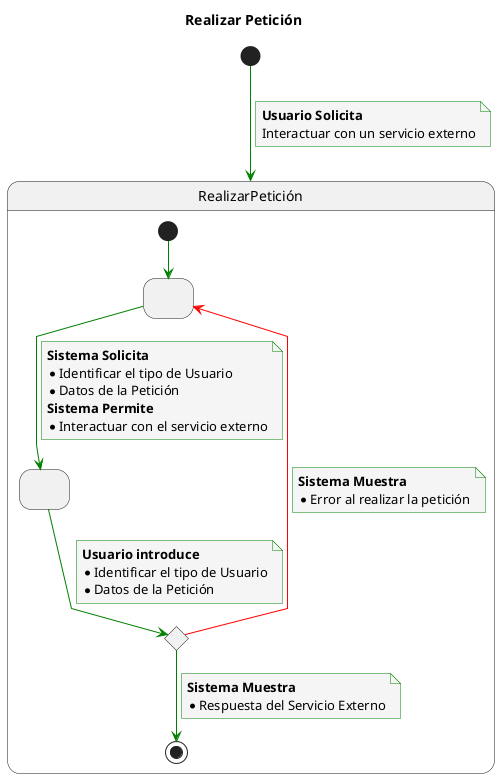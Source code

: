 @startuml
skinparam {
    NoteBackgroundColor #whiteSmoke
    ArrowColor #green
    NoteBorderColor #green
    linetype polyline
}

hide empty description

title Realizar Petición

[*] --> RealizarPetición
note on link
    <b>Usuario Solicita</b>
    Interactuar con un servicio externo
end note

state RealizarPetición {
state 2 as " "
state 3 as " "
state 4 <<choice>>

[*] -down-> 2

2 -down-> 3
note on link
<b>Sistema Solicita</b>
* Identificar el tipo de Usuario
* Datos de la Petición
<b>Sistema Permite</b>
* Interactuar con el servicio externo
end note

3 -down-> 4
note on link
<b>Usuario introduce</b>
* Identificar el tipo de Usuario
* Datos de la Petición
end note

4 -down-> [*]
note on link
<b>Sistema Muestra</b>
* Respuesta del Servicio Externo
end note

4 -[#red]-> 2
note on link
<b>Sistema Muestra</b>
* Error al realizar la petición
end note

}

@enduml